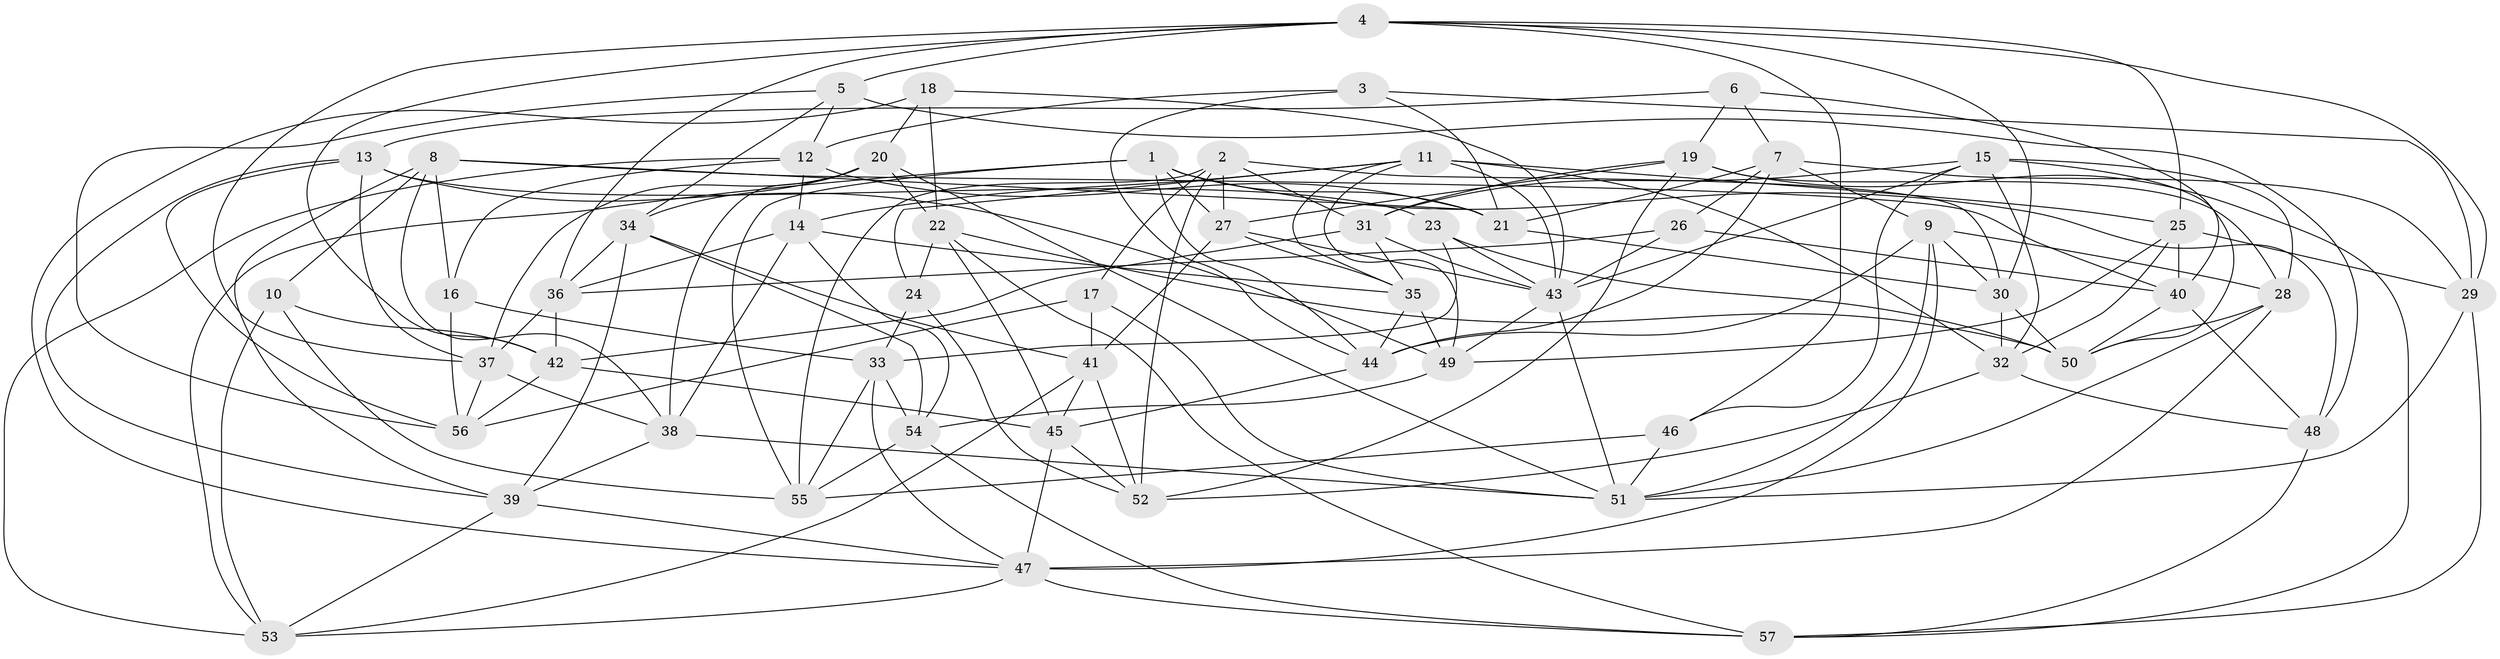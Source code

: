 // original degree distribution, {4: 1.0}
// Generated by graph-tools (version 1.1) at 2025/50/03/09/25 03:50:53]
// undirected, 57 vertices, 165 edges
graph export_dot {
graph [start="1"]
  node [color=gray90,style=filled];
  1;
  2;
  3;
  4;
  5;
  6;
  7;
  8;
  9;
  10;
  11;
  12;
  13;
  14;
  15;
  16;
  17;
  18;
  19;
  20;
  21;
  22;
  23;
  24;
  25;
  26;
  27;
  28;
  29;
  30;
  31;
  32;
  33;
  34;
  35;
  36;
  37;
  38;
  39;
  40;
  41;
  42;
  43;
  44;
  45;
  46;
  47;
  48;
  49;
  50;
  51;
  52;
  53;
  54;
  55;
  56;
  57;
  1 -- 21 [weight=1.0];
  1 -- 27 [weight=1.0];
  1 -- 44 [weight=1.0];
  1 -- 48 [weight=1.0];
  1 -- 53 [weight=1.0];
  1 -- 55 [weight=1.0];
  2 -- 17 [weight=1.0];
  2 -- 27 [weight=1.0];
  2 -- 30 [weight=1.0];
  2 -- 31 [weight=1.0];
  2 -- 52 [weight=1.0];
  2 -- 55 [weight=1.0];
  3 -- 12 [weight=1.0];
  3 -- 21 [weight=1.0];
  3 -- 29 [weight=1.0];
  3 -- 44 [weight=1.0];
  4 -- 5 [weight=1.0];
  4 -- 25 [weight=1.0];
  4 -- 29 [weight=1.0];
  4 -- 30 [weight=1.0];
  4 -- 36 [weight=1.0];
  4 -- 37 [weight=1.0];
  4 -- 42 [weight=1.0];
  4 -- 46 [weight=1.0];
  5 -- 12 [weight=1.0];
  5 -- 34 [weight=1.0];
  5 -- 48 [weight=2.0];
  5 -- 56 [weight=1.0];
  6 -- 7 [weight=1.0];
  6 -- 13 [weight=1.0];
  6 -- 19 [weight=1.0];
  6 -- 40 [weight=1.0];
  7 -- 9 [weight=1.0];
  7 -- 21 [weight=1.0];
  7 -- 26 [weight=1.0];
  7 -- 29 [weight=1.0];
  7 -- 44 [weight=1.0];
  8 -- 10 [weight=1.0];
  8 -- 16 [weight=1.0];
  8 -- 21 [weight=1.0];
  8 -- 38 [weight=1.0];
  8 -- 39 [weight=1.0];
  8 -- 40 [weight=1.0];
  9 -- 28 [weight=1.0];
  9 -- 30 [weight=1.0];
  9 -- 44 [weight=1.0];
  9 -- 47 [weight=1.0];
  9 -- 51 [weight=1.0];
  10 -- 42 [weight=1.0];
  10 -- 53 [weight=1.0];
  10 -- 55 [weight=1.0];
  11 -- 14 [weight=1.0];
  11 -- 24 [weight=1.0];
  11 -- 25 [weight=1.0];
  11 -- 32 [weight=1.0];
  11 -- 35 [weight=1.0];
  11 -- 43 [weight=2.0];
  11 -- 49 [weight=1.0];
  12 -- 14 [weight=1.0];
  12 -- 16 [weight=1.0];
  12 -- 21 [weight=1.0];
  12 -- 53 [weight=1.0];
  13 -- 23 [weight=1.0];
  13 -- 37 [weight=1.0];
  13 -- 39 [weight=1.0];
  13 -- 49 [weight=1.0];
  13 -- 56 [weight=1.0];
  14 -- 35 [weight=1.0];
  14 -- 36 [weight=1.0];
  14 -- 38 [weight=1.0];
  14 -- 54 [weight=1.0];
  15 -- 28 [weight=1.0];
  15 -- 31 [weight=1.0];
  15 -- 32 [weight=1.0];
  15 -- 43 [weight=1.0];
  15 -- 46 [weight=1.0];
  15 -- 50 [weight=1.0];
  16 -- 33 [weight=1.0];
  16 -- 56 [weight=1.0];
  17 -- 41 [weight=1.0];
  17 -- 51 [weight=1.0];
  17 -- 56 [weight=1.0];
  18 -- 20 [weight=1.0];
  18 -- 22 [weight=1.0];
  18 -- 43 [weight=1.0];
  18 -- 47 [weight=1.0];
  19 -- 27 [weight=1.0];
  19 -- 28 [weight=1.0];
  19 -- 31 [weight=1.0];
  19 -- 52 [weight=1.0];
  19 -- 57 [weight=1.0];
  20 -- 22 [weight=1.0];
  20 -- 34 [weight=1.0];
  20 -- 37 [weight=1.0];
  20 -- 38 [weight=1.0];
  20 -- 51 [weight=1.0];
  21 -- 30 [weight=1.0];
  22 -- 24 [weight=1.0];
  22 -- 45 [weight=1.0];
  22 -- 50 [weight=1.0];
  22 -- 57 [weight=1.0];
  23 -- 33 [weight=1.0];
  23 -- 43 [weight=1.0];
  23 -- 50 [weight=1.0];
  24 -- 33 [weight=1.0];
  24 -- 52 [weight=1.0];
  25 -- 29 [weight=1.0];
  25 -- 32 [weight=1.0];
  25 -- 40 [weight=1.0];
  25 -- 49 [weight=1.0];
  26 -- 36 [weight=1.0];
  26 -- 40 [weight=1.0];
  26 -- 43 [weight=1.0];
  27 -- 35 [weight=1.0];
  27 -- 41 [weight=1.0];
  27 -- 43 [weight=1.0];
  28 -- 47 [weight=1.0];
  28 -- 50 [weight=1.0];
  28 -- 51 [weight=1.0];
  29 -- 51 [weight=1.0];
  29 -- 57 [weight=1.0];
  30 -- 32 [weight=1.0];
  30 -- 50 [weight=1.0];
  31 -- 35 [weight=1.0];
  31 -- 42 [weight=1.0];
  31 -- 43 [weight=1.0];
  32 -- 48 [weight=1.0];
  32 -- 52 [weight=1.0];
  33 -- 47 [weight=1.0];
  33 -- 54 [weight=1.0];
  33 -- 55 [weight=1.0];
  34 -- 36 [weight=1.0];
  34 -- 39 [weight=1.0];
  34 -- 41 [weight=1.0];
  34 -- 54 [weight=1.0];
  35 -- 44 [weight=1.0];
  35 -- 49 [weight=1.0];
  36 -- 37 [weight=1.0];
  36 -- 42 [weight=1.0];
  37 -- 38 [weight=1.0];
  37 -- 56 [weight=1.0];
  38 -- 39 [weight=1.0];
  38 -- 51 [weight=1.0];
  39 -- 47 [weight=1.0];
  39 -- 53 [weight=1.0];
  40 -- 48 [weight=1.0];
  40 -- 50 [weight=1.0];
  41 -- 45 [weight=1.0];
  41 -- 52 [weight=1.0];
  41 -- 53 [weight=1.0];
  42 -- 45 [weight=1.0];
  42 -- 56 [weight=1.0];
  43 -- 49 [weight=1.0];
  43 -- 51 [weight=1.0];
  44 -- 45 [weight=1.0];
  45 -- 47 [weight=1.0];
  45 -- 52 [weight=1.0];
  46 -- 51 [weight=1.0];
  46 -- 55 [weight=1.0];
  47 -- 53 [weight=1.0];
  47 -- 57 [weight=1.0];
  48 -- 57 [weight=1.0];
  49 -- 54 [weight=1.0];
  54 -- 55 [weight=1.0];
  54 -- 57 [weight=1.0];
}
